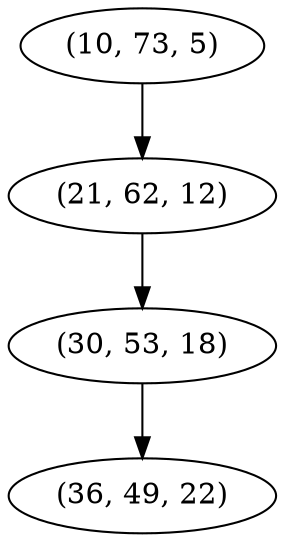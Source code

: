 digraph tree {
    "(10, 73, 5)";
    "(21, 62, 12)";
    "(30, 53, 18)";
    "(36, 49, 22)";
    "(10, 73, 5)" -> "(21, 62, 12)";
    "(21, 62, 12)" -> "(30, 53, 18)";
    "(30, 53, 18)" -> "(36, 49, 22)";
}

